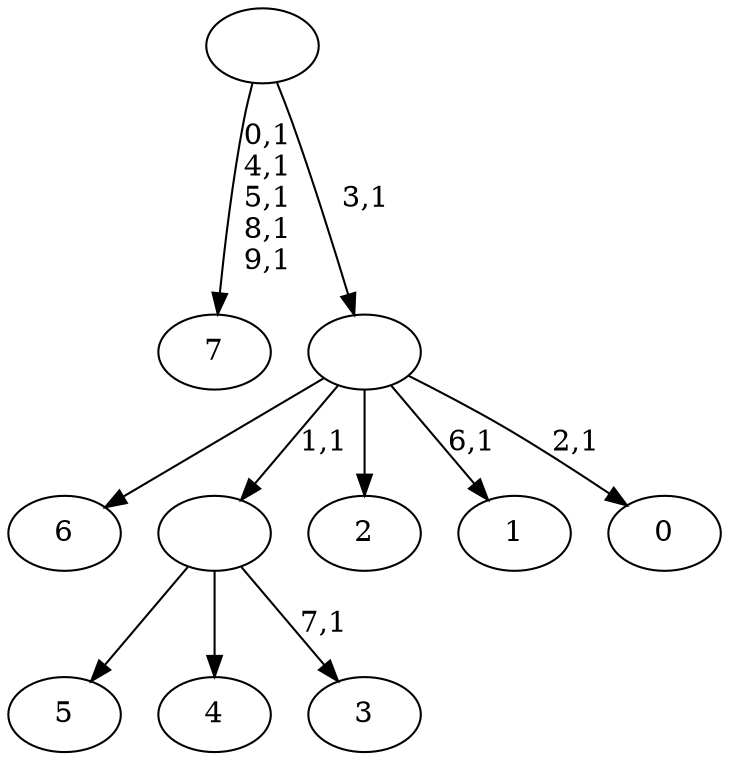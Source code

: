 digraph T {
	18 [label="7"]
	12 [label="6"]
	11 [label="5"]
	10 [label="4"]
	9 [label="3"]
	7 [label=""]
	6 [label="2"]
	5 [label="1"]
	3 [label="0"]
	1 [label=""]
	0 [label=""]
	7 -> 9 [label="7,1"]
	7 -> 11 [label=""]
	7 -> 10 [label=""]
	1 -> 3 [label="2,1"]
	1 -> 5 [label="6,1"]
	1 -> 12 [label=""]
	1 -> 7 [label="1,1"]
	1 -> 6 [label=""]
	0 -> 18 [label="0,1\n4,1\n5,1\n8,1\n9,1"]
	0 -> 1 [label="3,1"]
}
